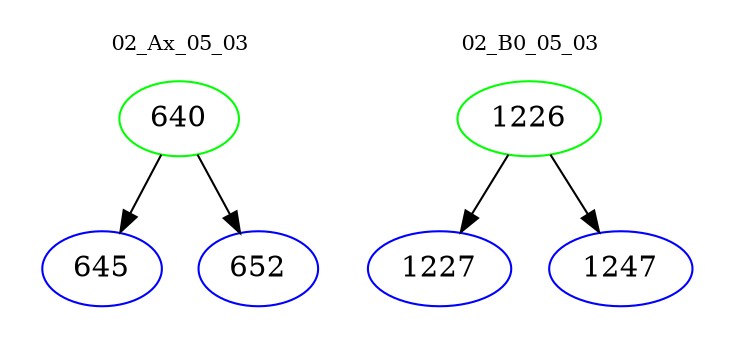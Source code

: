 digraph{
subgraph cluster_0 {
color = white
label = "02_Ax_05_03";
fontsize=10;
T0_640 [label="640", color="green"]
T0_640 -> T0_645 [color="black"]
T0_645 [label="645", color="blue"]
T0_640 -> T0_652 [color="black"]
T0_652 [label="652", color="blue"]
}
subgraph cluster_1 {
color = white
label = "02_B0_05_03";
fontsize=10;
T1_1226 [label="1226", color="green"]
T1_1226 -> T1_1227 [color="black"]
T1_1227 [label="1227", color="blue"]
T1_1226 -> T1_1247 [color="black"]
T1_1247 [label="1247", color="blue"]
}
}
